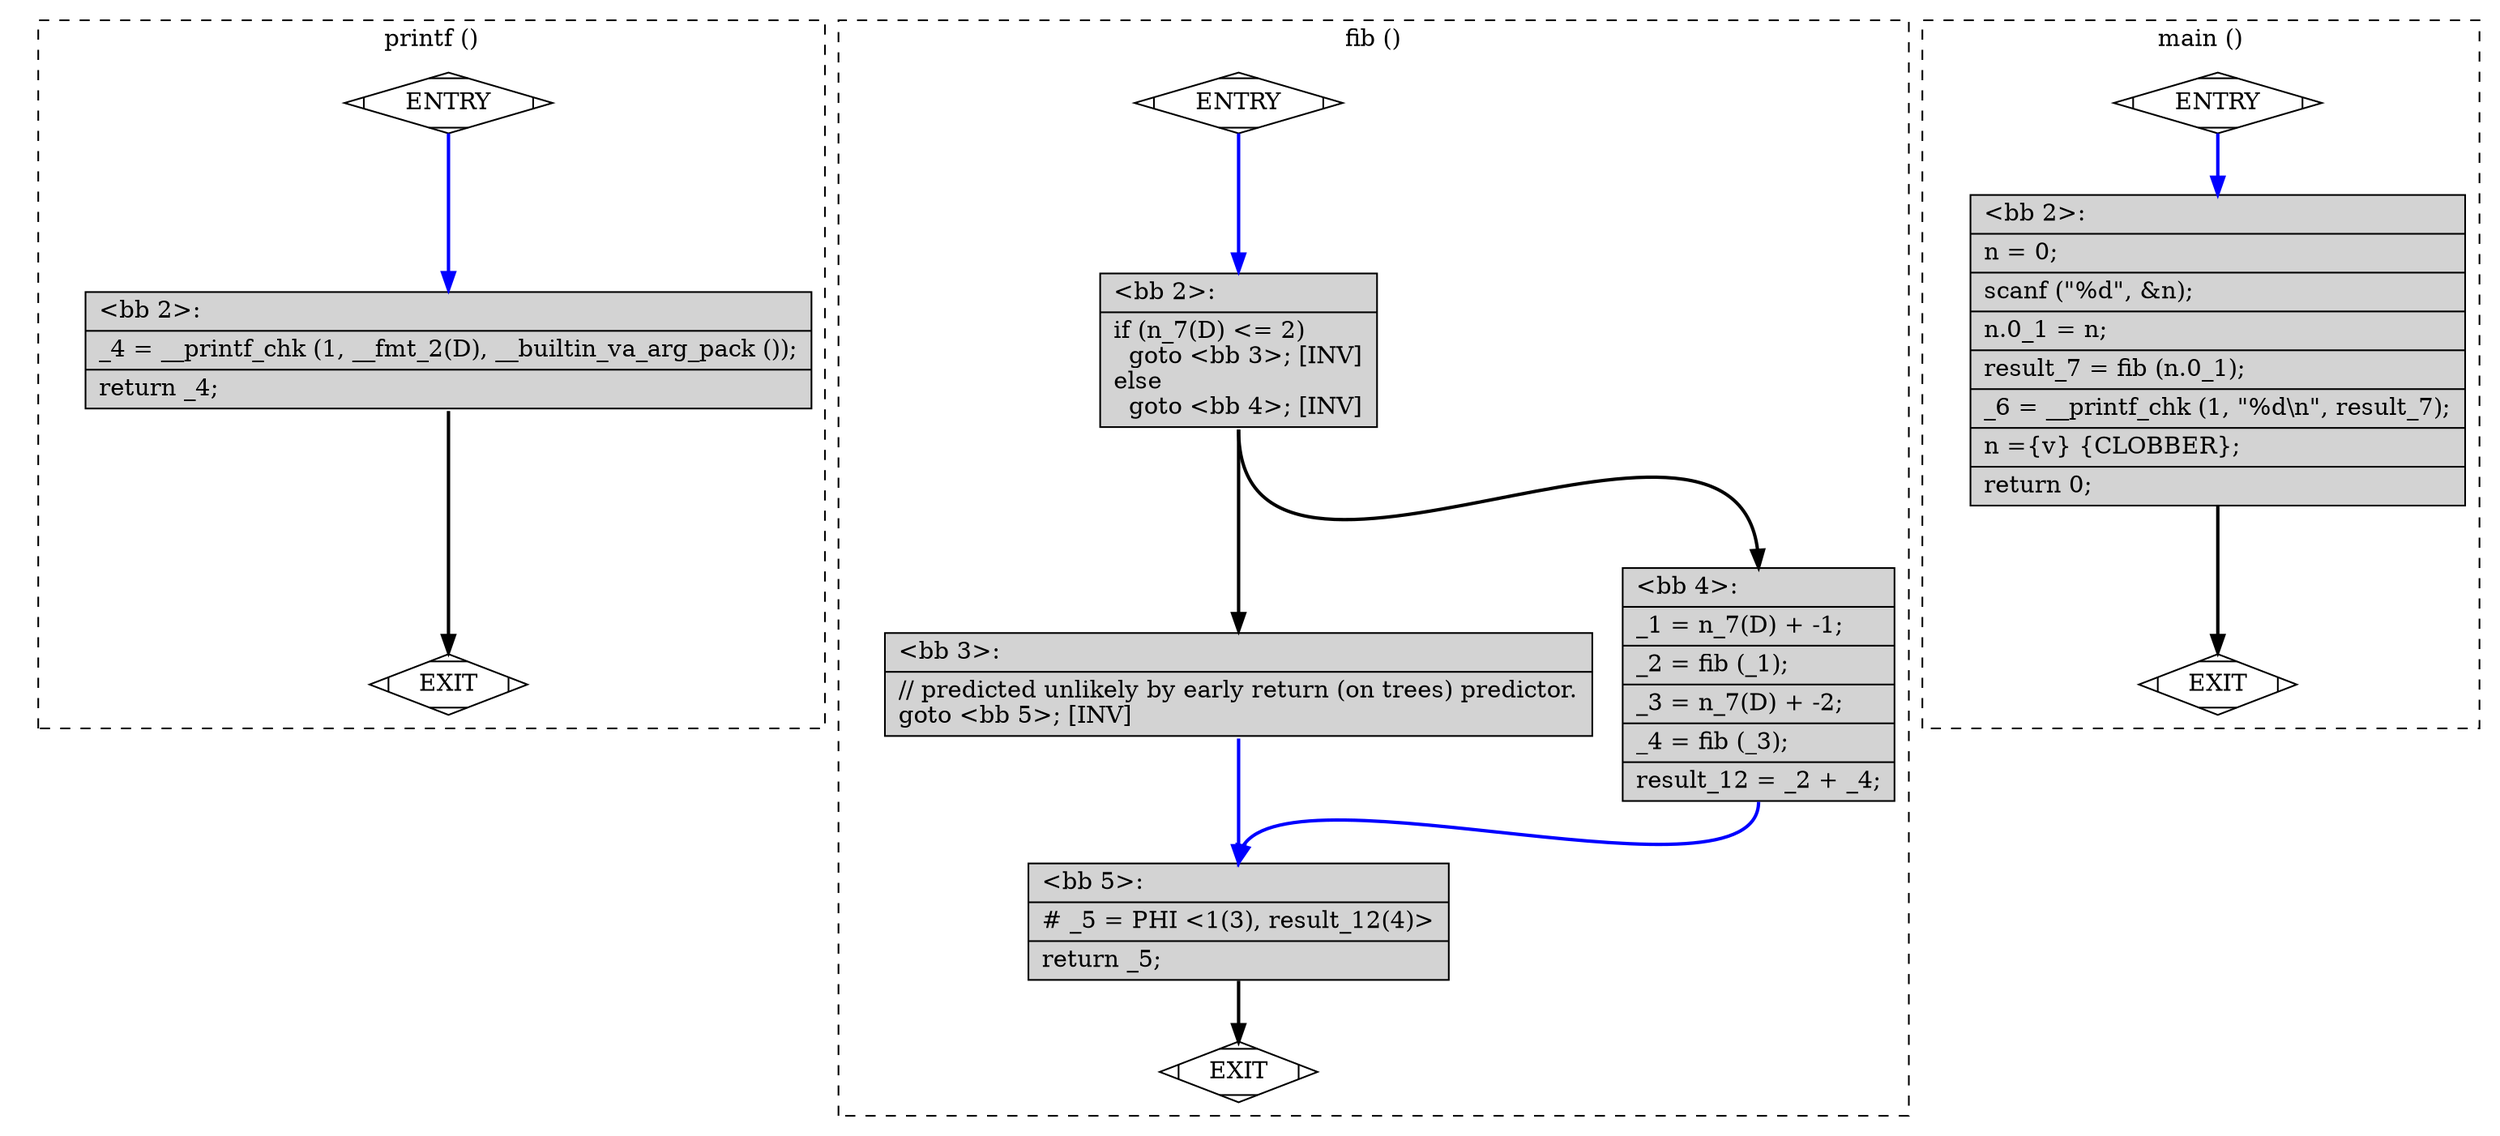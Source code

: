 digraph "a-fib_1.c.033t.forwprop1" {
overlap=false;
subgraph "cluster_printf" {
	style="dashed";
	color="black";
	label="printf ()";
	fn_15_basic_block_0 [shape=Mdiamond,style=filled,fillcolor=white,label="ENTRY"];

	fn_15_basic_block_1 [shape=Mdiamond,style=filled,fillcolor=white,label="EXIT"];

	fn_15_basic_block_2 [shape=record,style=filled,fillcolor=lightgrey,label="{\<bb\ 2\>:\l\
|_4\ =\ __printf_chk\ (1,\ __fmt_2(D),\ __builtin_va_arg_pack\ ());\l\
|return\ _4;\l\
}"];

	fn_15_basic_block_0:s -> fn_15_basic_block_2:n [style="solid,bold",color=blue,weight=100,constraint=true];
	fn_15_basic_block_2:s -> fn_15_basic_block_1:n [style="solid,bold",color=black,weight=10,constraint=true];
	fn_15_basic_block_0:s -> fn_15_basic_block_1:n [style="invis",constraint=true];
}
subgraph "cluster_fib" {
	style="dashed";
	color="black";
	label="fib ()";
	fn_40_basic_block_0 [shape=Mdiamond,style=filled,fillcolor=white,label="ENTRY"];

	fn_40_basic_block_1 [shape=Mdiamond,style=filled,fillcolor=white,label="EXIT"];

	fn_40_basic_block_2 [shape=record,style=filled,fillcolor=lightgrey,label="{\<bb\ 2\>:\l\
|if\ (n_7(D)\ \<=\ 2)\l\
\ \ goto\ \<bb\ 3\>;\ [INV]\l\
else\l\
\ \ goto\ \<bb\ 4\>;\ [INV]\l\
}"];

	fn_40_basic_block_3 [shape=record,style=filled,fillcolor=lightgrey,label="{\<bb\ 3\>:\l\
|//\ predicted\ unlikely\ by\ early\ return\ (on\ trees)\ predictor.\l\
goto\ \<bb\ 5\>;\ [INV]\l\
}"];

	fn_40_basic_block_4 [shape=record,style=filled,fillcolor=lightgrey,label="{\<bb\ 4\>:\l\
|_1\ =\ n_7(D)\ +\ -1;\l\
|_2\ =\ fib\ (_1);\l\
|_3\ =\ n_7(D)\ +\ -2;\l\
|_4\ =\ fib\ (_3);\l\
|result_12\ =\ _2\ +\ _4;\l\
}"];

	fn_40_basic_block_5 [shape=record,style=filled,fillcolor=lightgrey,label="{\<bb\ 5\>:\l\
|#\ _5\ =\ PHI\ \<1(3),\ result_12(4)\>\l\
|return\ _5;\l\
}"];

	fn_40_basic_block_0:s -> fn_40_basic_block_2:n [style="solid,bold",color=blue,weight=100,constraint=true];
	fn_40_basic_block_2:s -> fn_40_basic_block_3:n [style="solid,bold",color=black,weight=10,constraint=true];
	fn_40_basic_block_2:s -> fn_40_basic_block_4:n [style="solid,bold",color=black,weight=10,constraint=true];
	fn_40_basic_block_3:s -> fn_40_basic_block_5:n [style="solid,bold",color=blue,weight=100,constraint=true];
	fn_40_basic_block_4:s -> fn_40_basic_block_5:n [style="solid,bold",color=blue,weight=100,constraint=true];
	fn_40_basic_block_5:s -> fn_40_basic_block_1:n [style="solid,bold",color=black,weight=10,constraint=true];
	fn_40_basic_block_0:s -> fn_40_basic_block_1:n [style="invis",constraint=true];
}
subgraph "cluster_main" {
	style="dashed";
	color="black";
	label="main ()";
	fn_39_basic_block_0 [shape=Mdiamond,style=filled,fillcolor=white,label="ENTRY"];

	fn_39_basic_block_1 [shape=Mdiamond,style=filled,fillcolor=white,label="EXIT"];

	fn_39_basic_block_2 [shape=record,style=filled,fillcolor=lightgrey,label="{\<bb\ 2\>:\l\
|n\ =\ 0;\l\
|scanf\ (\"%d\",\ &n);\l\
|n.0_1\ =\ n;\l\
|result_7\ =\ fib\ (n.0_1);\l\
|_6\ =\ __printf_chk\ (1,\ \"%d\\n\",\ result_7);\l\
|n\ =\{v\}\ \{CLOBBER\};\l\
|return\ 0;\l\
}"];

	fn_39_basic_block_0:s -> fn_39_basic_block_2:n [style="solid,bold",color=blue,weight=100,constraint=true];
	fn_39_basic_block_2:s -> fn_39_basic_block_1:n [style="solid,bold",color=black,weight=10,constraint=true];
	fn_39_basic_block_0:s -> fn_39_basic_block_1:n [style="invis",constraint=true];
}
}
